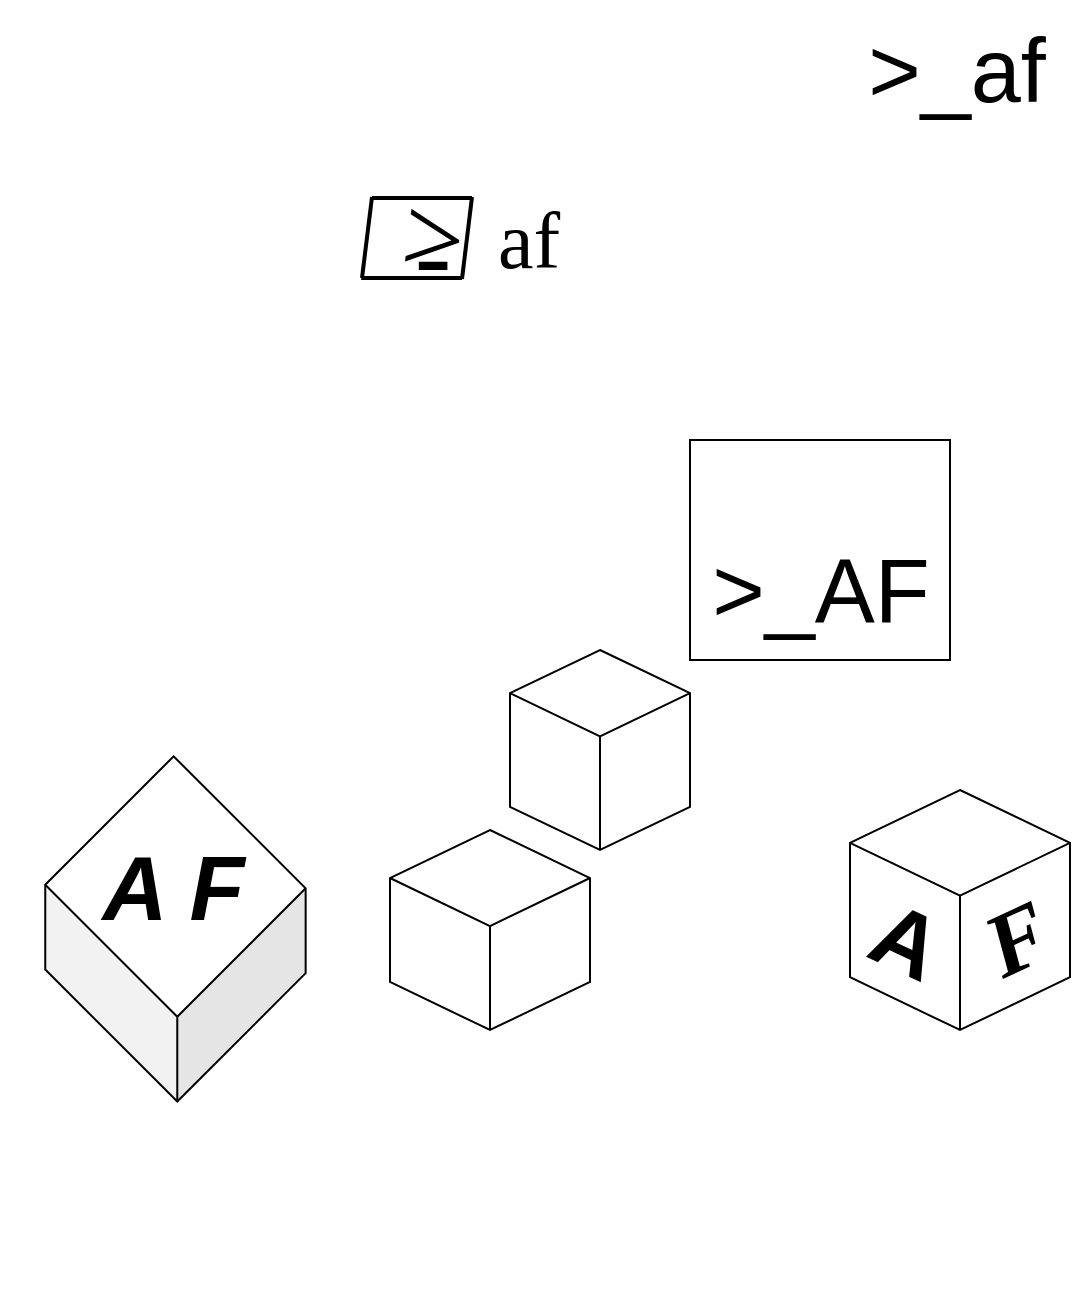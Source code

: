 <mxfile version="21.5.0" type="device">
  <diagram name="Page-1" id="28UZBHj_GFBv3LROdJMY">
    <mxGraphModel dx="126" dy="109" grid="1" gridSize="10" guides="1" tooltips="1" connect="1" arrows="1" fold="1" page="1" pageScale="1" pageWidth="850" pageHeight="1100" math="0" shadow="0">
      <root>
        <mxCell id="0" />
        <mxCell id="1" parent="0" />
        <mxCell id="gUiw_jnAwnUBUteK5KmM-25" value="&lt;font style=&quot;font-size: 55px;&quot; face=&quot;Consolas&quot;&gt;-&lt;/font&gt;" style="text;html=1;align=center;verticalAlign=middle;resizable=0;points=[];autosize=1;strokeColor=none;fillColor=none;fontFamily=Consolas;fontStyle=0" vertex="1" parent="1">
          <mxGeometry x="266" y="87" width="50" height="80" as="geometry" />
        </mxCell>
        <mxCell id="gUiw_jnAwnUBUteK5KmM-24" value="&lt;font face=&quot;Consolas&quot; style=&quot;font-style: normal; font-size: 55px;&quot;&gt;&amp;gt;&amp;nbsp;&amp;nbsp;&lt;/font&gt;" style="text;html=1;align=center;verticalAlign=middle;resizable=0;points=[];autosize=1;strokeColor=none;fillColor=none;fontFamily=cascadia code;container=0;fontStyle=2;rotation=7;" vertex="1" parent="1">
          <mxGeometry x="250" y="80" width="110" height="80" as="geometry" />
        </mxCell>
        <mxCell id="gUiw_jnAwnUBUteK5KmM-7" value="" style="shape=cube;whiteSpace=wrap;html=1;boundedLbl=1;backgroundOutline=1;darkOpacity=0.05;darkOpacity2=0.1;size=30;rotation=-135;" vertex="1" parent="1">
          <mxGeometry x="101.05" y="404.08" width="123.35" height="120.78" as="geometry" />
        </mxCell>
        <mxCell id="gUiw_jnAwnUBUteK5KmM-1" value="" style="html=1;whiteSpace=wrap;shape=isoCube2;backgroundOutline=1;isoAngle=15;fillColor=none;" vertex="1" parent="1">
          <mxGeometry x="500" y="395" width="110" height="120" as="geometry" />
        </mxCell>
        <mxCell id="gUiw_jnAwnUBUteK5KmM-2" value="" style="html=1;shape=mxgraph.basic.isocube;isoAngle=15;" vertex="1" parent="1">
          <mxGeometry x="270" y="415" width="100" height="100" as="geometry" />
        </mxCell>
        <mxCell id="gUiw_jnAwnUBUteK5KmM-3" value="&lt;font style=&quot;font-size: 45px;&quot;&gt;&lt;b&gt;A&lt;/b&gt;&lt;/font&gt;" style="text;html=1;align=center;verticalAlign=middle;resizable=0;points=[];autosize=1;strokeColor=none;fillColor=none;rotation=25;fontStyle=0;flipH=0;flipV=1;" vertex="1" parent="1">
          <mxGeometry x="439" y="230" width="60" height="70" relative="1" as="geometry">
            <mxPoint x="498" y="435" as="offset" />
          </mxGeometry>
        </mxCell>
        <mxCell id="gUiw_jnAwnUBUteK5KmM-5" value="&lt;font face=&quot;cube&quot; style=&quot;font-size: 45px;&quot;&gt;&lt;b style=&quot;&quot;&gt;F&lt;/b&gt;&lt;/font&gt;" style="text;html=1;align=center;verticalAlign=middle;resizable=0;points=[];autosize=1;strokeColor=none;fillColor=none;rotation=335;fontStyle=2;spacingTop=-2;" vertex="1" parent="1">
          <mxGeometry x="558" y="440" width="50" height="60" as="geometry" />
        </mxCell>
        <mxCell id="gUiw_jnAwnUBUteK5KmM-6" value="" style="html=1;whiteSpace=wrap;shape=isoCube2;backgroundOutline=1;isoAngle=15;" vertex="1" parent="1">
          <mxGeometry x="330" y="325" width="90" height="100" as="geometry" />
        </mxCell>
        <mxCell id="gUiw_jnAwnUBUteK5KmM-10" value="&lt;font style=&quot;font-size: 45px;&quot;&gt;&lt;b&gt;F&lt;/b&gt;&lt;/font&gt;" style="text;html=1;align=center;verticalAlign=middle;resizable=0;points=[];autosize=1;strokeColor=none;fillColor=none;rotation=0;fontStyle=2;spacingTop=-2;" vertex="1" parent="1">
          <mxGeometry x="158" y="415" width="50" height="60" as="geometry" />
        </mxCell>
        <mxCell id="gUiw_jnAwnUBUteK5KmM-9" value="&lt;font style=&quot;font-size: 45px;&quot;&gt;&lt;span&gt;A&lt;/span&gt;&lt;/font&gt;" style="text;html=1;align=center;verticalAlign=middle;resizable=0;points=[];autosize=1;strokeColor=none;fillColor=none;rotation=0;fontStyle=3;flipV=0;flipH=0;" vertex="1" parent="1">
          <mxGeometry x="112" y="409.08" width="60" height="70" as="geometry" />
        </mxCell>
        <mxCell id="gUiw_jnAwnUBUteK5KmM-13" value="" style="shape=image;html=1;verticalAlign=top;verticalLabelPosition=bottom;labelBackgroundColor=#ffffff;imageAspect=0;image=https://cdn1.iconfinder.com/data/icons/ionicons-sharp-vol-2/512/terminal-sharp-128.png;aspect=fixed;flipH=0;" vertex="1" parent="1">
          <mxGeometry x="340" y="524.86" width="130" height="130" as="geometry" />
        </mxCell>
        <mxCell id="gUiw_jnAwnUBUteK5KmM-15" value="" style="rounded=0;whiteSpace=wrap;html=1;strokeColor=default;fillColor=none;" vertex="1" parent="1">
          <mxGeometry x="420" y="220" width="130" height="110" as="geometry" />
        </mxCell>
        <mxCell id="gUiw_jnAwnUBUteK5KmM-14" value="&lt;font style=&quot;font-size: 45px;&quot;&gt;&amp;gt;_AF&lt;/font&gt;" style="text;html=1;align=center;verticalAlign=middle;resizable=0;points=[];autosize=1;strokeColor=none;fillColor=none;" vertex="1" parent="1">
          <mxGeometry x="420" y="260" width="130" height="70" as="geometry" />
        </mxCell>
        <mxCell id="gUiw_jnAwnUBUteK5KmM-16" value="&lt;font face=&quot;Consolas&quot; style=&quot;font-size: 40px;&quot;&gt;af&lt;/font&gt;" style="text;html=1;align=center;verticalAlign=middle;resizable=0;points=[];autosize=1;strokeColor=none;fillColor=none;" vertex="1" parent="1">
          <mxGeometry x="304" y="90" width="70" height="60" as="geometry" />
        </mxCell>
        <mxCell id="gUiw_jnAwnUBUteK5KmM-20" value="" style="endArrow=none;html=1;rounded=0;strokeWidth=2;" edge="1" parent="1">
          <mxGeometry width="50" height="50" relative="1" as="geometry">
            <mxPoint x="256" y="139" as="sourcePoint" />
            <mxPoint x="261" y="98.5" as="targetPoint" />
          </mxGeometry>
        </mxCell>
        <mxCell id="gUiw_jnAwnUBUteK5KmM-21" value="" style="endArrow=none;html=1;rounded=0;strokeWidth=2;" edge="1" parent="1">
          <mxGeometry width="50" height="50" relative="1" as="geometry">
            <mxPoint x="255.6" y="139" as="sourcePoint" />
            <mxPoint x="306" y="139" as="targetPoint" />
          </mxGeometry>
        </mxCell>
        <mxCell id="gUiw_jnAwnUBUteK5KmM-27" value="&lt;font style=&quot;font-size: 45px;&quot;&gt;&amp;gt;_af&lt;/font&gt;" style="text;html=1;align=center;verticalAlign=middle;resizable=0;points=[];autosize=1;strokeColor=none;fillColor=none;" vertex="1" parent="1">
          <mxGeometry x="498" width="110" height="70" as="geometry" />
        </mxCell>
        <mxCell id="gUiw_jnAwnUBUteK5KmM-23" value="" style="endArrow=none;html=1;rounded=0;strokeWidth=2;" edge="1" parent="1">
          <mxGeometry width="50" height="50" relative="1" as="geometry">
            <mxPoint x="306" y="139.5" as="sourcePoint" />
            <mxPoint x="311" y="98.5" as="targetPoint" />
          </mxGeometry>
        </mxCell>
        <mxCell id="gUiw_jnAwnUBUteK5KmM-22" value="" style="endArrow=none;html=1;rounded=0;strokeWidth=2;" edge="1" parent="1">
          <mxGeometry width="50" height="50" relative="1" as="geometry">
            <mxPoint x="261" y="99" as="sourcePoint" />
            <mxPoint x="311" y="99" as="targetPoint" />
          </mxGeometry>
        </mxCell>
        <mxCell id="gUiw_jnAwnUBUteK5KmM-34" value="&lt;font style=&quot;font-size: 55px;&quot; face=&quot;Consolas&quot;&gt;-&lt;/font&gt;" style="text;html=1;align=center;verticalAlign=middle;resizable=0;points=[];autosize=1;strokeColor=none;fillColor=none;fontFamily=Consolas;fontStyle=0;fontColor=#FFFFFF;" vertex="1" parent="1">
          <mxGeometry x="208" y="207" width="50" height="80" as="geometry" />
        </mxCell>
        <mxCell id="gUiw_jnAwnUBUteK5KmM-35" value="&lt;font face=&quot;Consolas&quot; style=&quot;font-style: normal; font-size: 55px;&quot;&gt;&amp;gt;&amp;nbsp;&amp;nbsp;&lt;/font&gt;" style="text;html=1;align=center;verticalAlign=middle;resizable=0;points=[];autosize=1;strokeColor=none;fillColor=none;fontFamily=cascadia code;container=0;fontStyle=2;rotation=7;fontColor=#FFFFFF;" vertex="1" parent="1">
          <mxGeometry x="192" y="200" width="110" height="80" as="geometry" />
        </mxCell>
        <mxCell id="gUiw_jnAwnUBUteK5KmM-36" value="&lt;font face=&quot;Consolas&quot; style=&quot;font-size: 40px;&quot;&gt;af&lt;/font&gt;" style="text;html=1;align=center;verticalAlign=middle;resizable=0;points=[];autosize=1;strokeColor=none;fillColor=none;fontColor=#FFFFFF;" vertex="1" parent="1">
          <mxGeometry x="246" y="210" width="70" height="60" as="geometry" />
        </mxCell>
        <mxCell id="gUiw_jnAwnUBUteK5KmM-37" value="" style="endArrow=none;html=1;rounded=0;strokeWidth=2;fontColor=#FFFFFF;strokeColor=#FFFFFF;" edge="1" parent="1">
          <mxGeometry width="50" height="50" relative="1" as="geometry">
            <mxPoint x="198" y="259" as="sourcePoint" />
            <mxPoint x="203" y="218.5" as="targetPoint" />
          </mxGeometry>
        </mxCell>
        <mxCell id="gUiw_jnAwnUBUteK5KmM-38" value="" style="endArrow=none;html=1;rounded=0;strokeWidth=2;fontColor=#FFFFFF;strokeColor=#FFFFFF;" edge="1" parent="1">
          <mxGeometry width="50" height="50" relative="1" as="geometry">
            <mxPoint x="197.6" y="259" as="sourcePoint" />
            <mxPoint x="248" y="259" as="targetPoint" />
          </mxGeometry>
        </mxCell>
        <mxCell id="gUiw_jnAwnUBUteK5KmM-39" value="" style="endArrow=none;html=1;rounded=0;strokeWidth=2;fontColor=#FFFFFF;strokeColor=#FFFFFF;" edge="1" parent="1">
          <mxGeometry width="50" height="50" relative="1" as="geometry">
            <mxPoint x="248" y="259.5" as="sourcePoint" />
            <mxPoint x="253" y="218.5" as="targetPoint" />
          </mxGeometry>
        </mxCell>
        <mxCell id="gUiw_jnAwnUBUteK5KmM-40" value="" style="endArrow=none;html=1;rounded=0;strokeWidth=2;fontColor=#FFFFFF;strokeColor=#FFFFFF;" edge="1" parent="1">
          <mxGeometry width="50" height="50" relative="1" as="geometry">
            <mxPoint x="203" y="219" as="sourcePoint" />
            <mxPoint x="253" y="219" as="targetPoint" />
          </mxGeometry>
        </mxCell>
      </root>
    </mxGraphModel>
  </diagram>
</mxfile>
